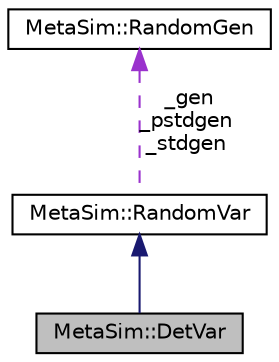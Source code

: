 digraph "MetaSim::DetVar"
{
  edge [fontname="Helvetica",fontsize="10",labelfontname="Helvetica",labelfontsize="10"];
  node [fontname="Helvetica",fontsize="10",shape=record];
  Node2 [label="MetaSim::DetVar",height=0.2,width=0.4,color="black", fillcolor="grey75", style="filled", fontcolor="black"];
  Node3 -> Node2 [dir="back",color="midnightblue",fontsize="10",style="solid",fontname="Helvetica"];
  Node3 [label="MetaSim::RandomVar",height=0.2,width=0.4,color="black", fillcolor="white", style="filled",URL="$classMetaSim_1_1RandomVar.html"];
  Node4 -> Node3 [dir="back",color="darkorchid3",fontsize="10",style="dashed",label=" _gen\n_pstdgen\n_stdgen" ,fontname="Helvetica"];
  Node4 [label="MetaSim::RandomGen",height=0.2,width=0.4,color="black", fillcolor="white", style="filled",URL="$classMetaSim_1_1RandomGen.html"];
}
